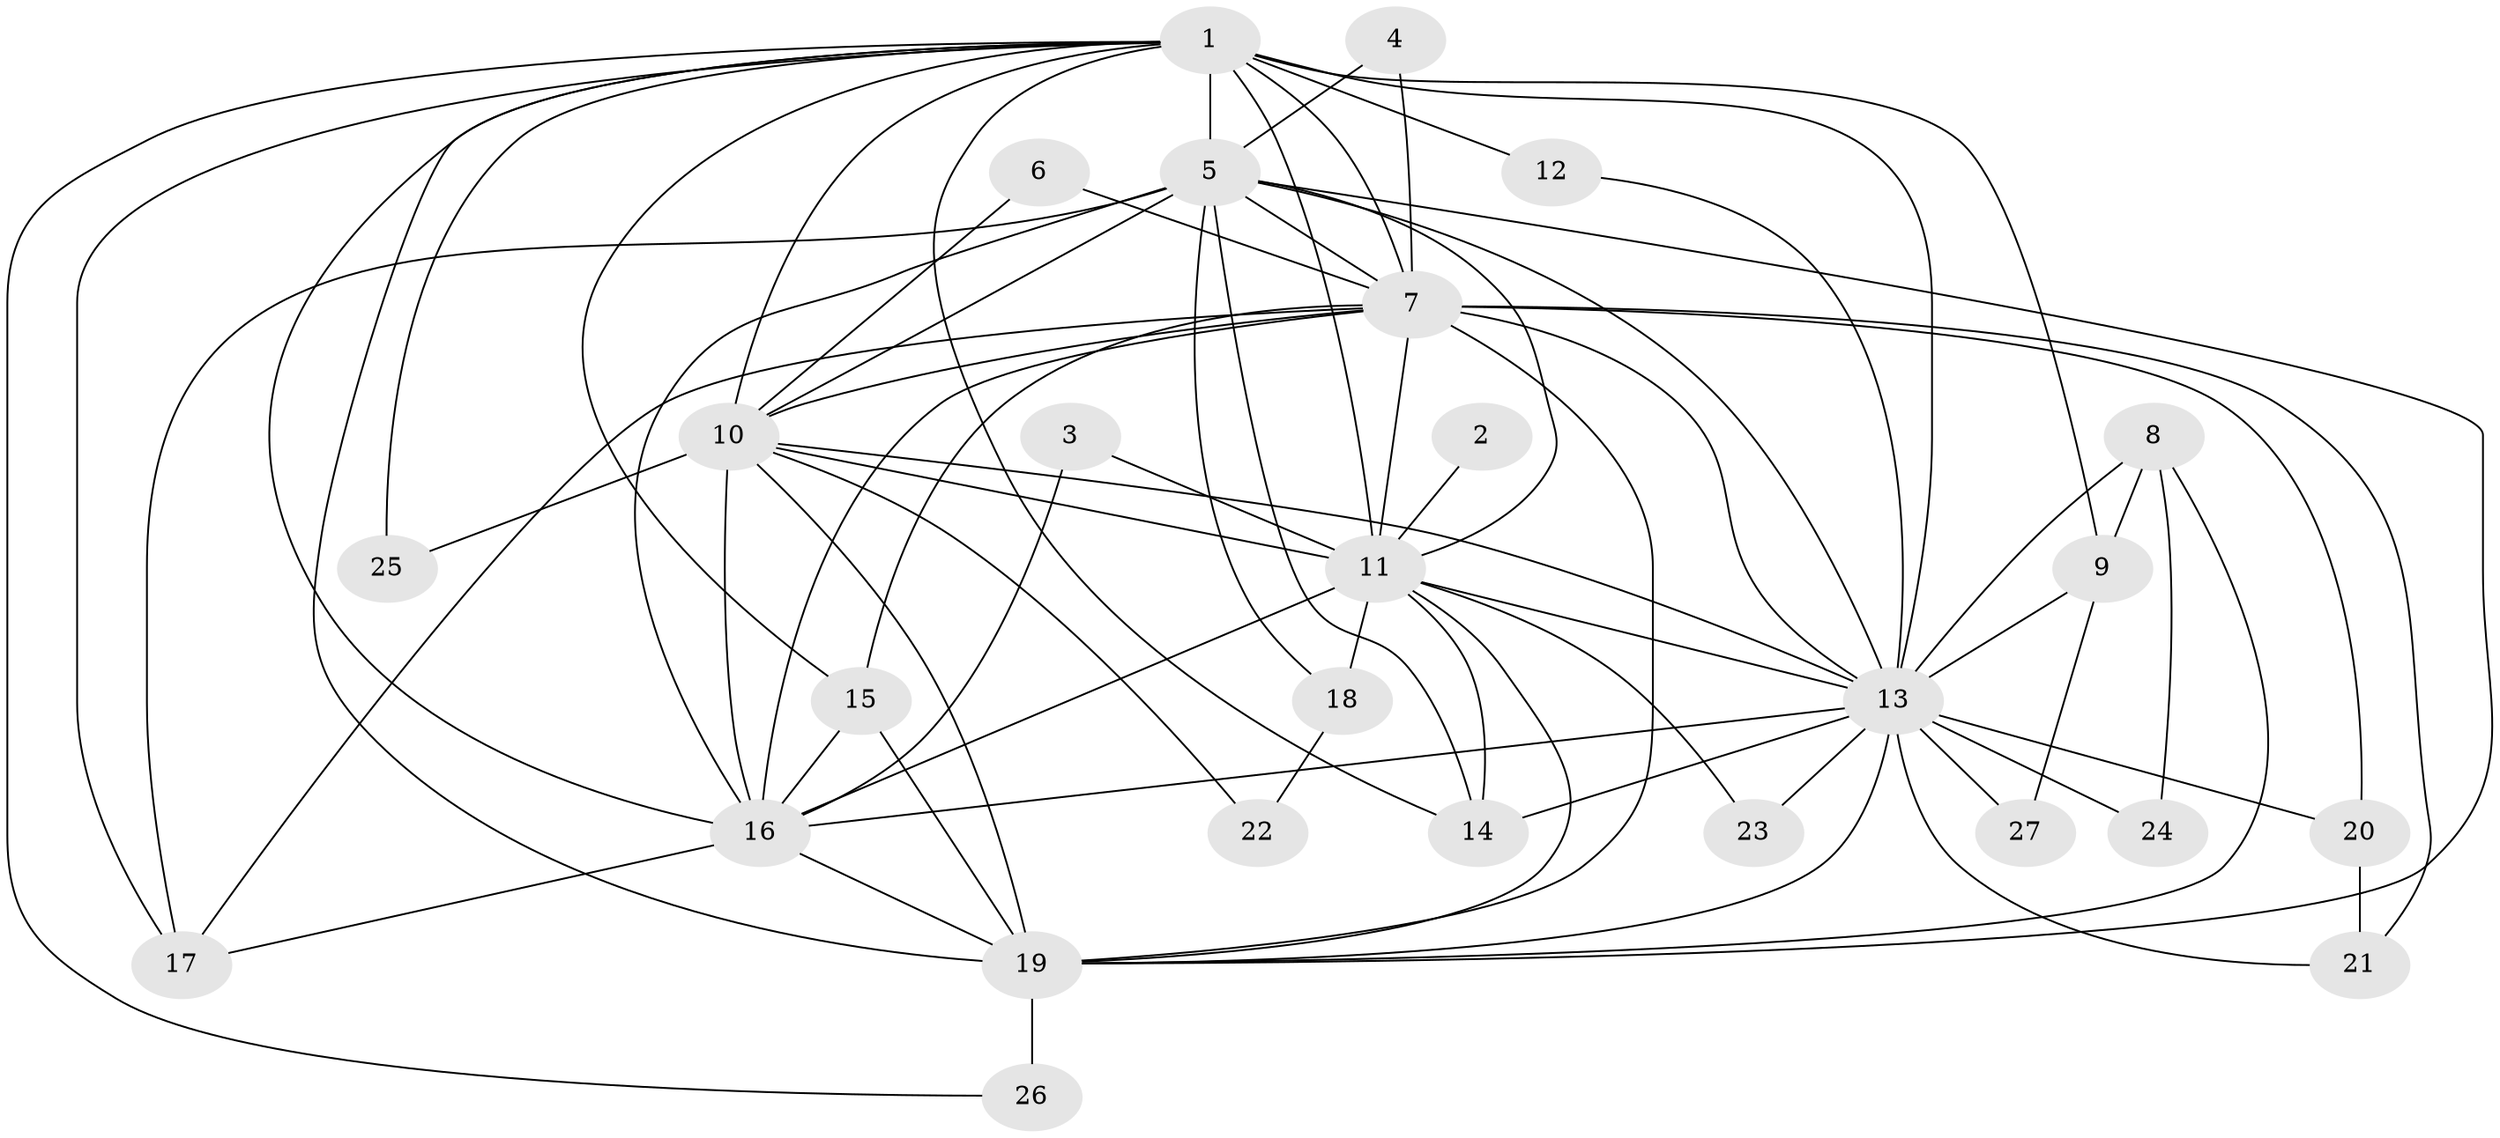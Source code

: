 // original degree distribution, {13: 0.037037037037037035, 10: 0.018518518518518517, 20: 0.037037037037037035, 15: 0.037037037037037035, 17: 0.018518518518518517, 16: 0.018518518518518517, 14: 0.018518518518518517, 3: 0.16666666666666666, 5: 0.037037037037037035, 2: 0.5370370370370371, 4: 0.05555555555555555, 6: 0.018518518518518517}
// Generated by graph-tools (version 1.1) at 2025/25/03/09/25 03:25:48]
// undirected, 27 vertices, 73 edges
graph export_dot {
graph [start="1"]
  node [color=gray90,style=filled];
  1;
  2;
  3;
  4;
  5;
  6;
  7;
  8;
  9;
  10;
  11;
  12;
  13;
  14;
  15;
  16;
  17;
  18;
  19;
  20;
  21;
  22;
  23;
  24;
  25;
  26;
  27;
  1 -- 5 [weight=3.0];
  1 -- 7 [weight=3.0];
  1 -- 9 [weight=2.0];
  1 -- 10 [weight=3.0];
  1 -- 11 [weight=4.0];
  1 -- 12 [weight=2.0];
  1 -- 13 [weight=4.0];
  1 -- 14 [weight=1.0];
  1 -- 15 [weight=1.0];
  1 -- 16 [weight=3.0];
  1 -- 17 [weight=1.0];
  1 -- 19 [weight=3.0];
  1 -- 25 [weight=1.0];
  1 -- 26 [weight=1.0];
  2 -- 11 [weight=2.0];
  3 -- 11 [weight=1.0];
  3 -- 16 [weight=1.0];
  4 -- 5 [weight=1.0];
  4 -- 7 [weight=1.0];
  5 -- 7 [weight=2.0];
  5 -- 10 [weight=1.0];
  5 -- 11 [weight=1.0];
  5 -- 13 [weight=2.0];
  5 -- 14 [weight=1.0];
  5 -- 16 [weight=1.0];
  5 -- 17 [weight=1.0];
  5 -- 18 [weight=1.0];
  5 -- 19 [weight=1.0];
  6 -- 7 [weight=1.0];
  6 -- 10 [weight=1.0];
  7 -- 10 [weight=1.0];
  7 -- 11 [weight=2.0];
  7 -- 13 [weight=1.0];
  7 -- 15 [weight=1.0];
  7 -- 16 [weight=2.0];
  7 -- 17 [weight=1.0];
  7 -- 19 [weight=2.0];
  7 -- 20 [weight=1.0];
  7 -- 21 [weight=1.0];
  8 -- 9 [weight=1.0];
  8 -- 13 [weight=1.0];
  8 -- 19 [weight=1.0];
  8 -- 24 [weight=1.0];
  9 -- 13 [weight=1.0];
  9 -- 27 [weight=1.0];
  10 -- 11 [weight=1.0];
  10 -- 13 [weight=1.0];
  10 -- 16 [weight=2.0];
  10 -- 19 [weight=1.0];
  10 -- 22 [weight=1.0];
  10 -- 25 [weight=1.0];
  11 -- 13 [weight=1.0];
  11 -- 14 [weight=1.0];
  11 -- 16 [weight=3.0];
  11 -- 18 [weight=3.0];
  11 -- 19 [weight=1.0];
  11 -- 23 [weight=1.0];
  12 -- 13 [weight=1.0];
  13 -- 14 [weight=1.0];
  13 -- 16 [weight=1.0];
  13 -- 19 [weight=1.0];
  13 -- 20 [weight=1.0];
  13 -- 21 [weight=1.0];
  13 -- 23 [weight=1.0];
  13 -- 24 [weight=1.0];
  13 -- 27 [weight=1.0];
  15 -- 16 [weight=1.0];
  15 -- 19 [weight=1.0];
  16 -- 17 [weight=1.0];
  16 -- 19 [weight=1.0];
  18 -- 22 [weight=1.0];
  19 -- 26 [weight=2.0];
  20 -- 21 [weight=1.0];
}
